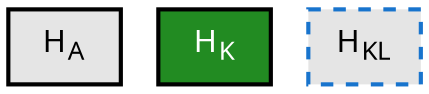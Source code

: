 digraph G2 {
	node [fontname="Microsoft YaHei" fontsize=15 shape="record" color="black" fillcolor="gray90" style="filled,bold"]

	HA [label=<H<SUB>A</SUB>>]
	HK [label=<H<SUB>K</SUB>> fillcolor="forestgreen" fontcolor="white"]
	HKL [label=<H<SUB>KL</SUB>> color="dodgerblue3" style="filled,bold,dashed"]
}
